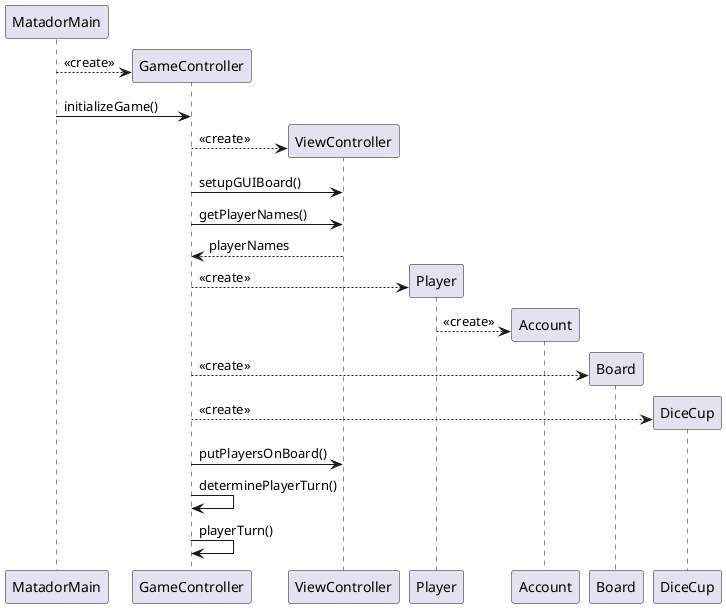 @startuml
'https://plantuml.com/sequence-diagram

'autonumber

create MatadorMain
create GameController

MatadorMain --> GameController : «create»
MatadorMain -> GameController : initializeGame()

create ViewController

GameController --> ViewController : «create»

GameController -> ViewController : setupGUIBoard()
GameController -> ViewController : getPlayerNames()
ViewController --> GameController : playerNames

create Player

GameController --> Player : «create»

create Account

Player --> Account : «create»

create Board

GameController --> Board : «create»

create DiceCup

GameController --> DiceCup : «create»

GameController -> ViewController : putPlayersOnBoard()

GameController -> GameController : determinePlayerTurn()

GameController -> GameController : playerTurn()

@enduml
